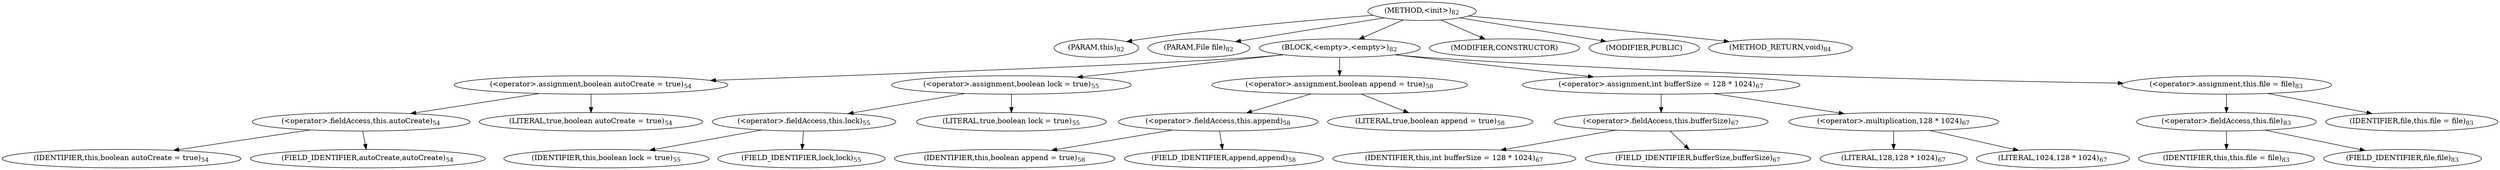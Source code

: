 digraph "&lt;init&gt;" {  
"266" [label = <(METHOD,&lt;init&gt;)<SUB>82</SUB>> ]
"10" [label = <(PARAM,this)<SUB>82</SUB>> ]
"267" [label = <(PARAM,File file)<SUB>82</SUB>> ]
"268" [label = <(BLOCK,&lt;empty&gt;,&lt;empty&gt;)<SUB>82</SUB>> ]
"269" [label = <(&lt;operator&gt;.assignment,boolean autoCreate = true)<SUB>54</SUB>> ]
"270" [label = <(&lt;operator&gt;.fieldAccess,this.autoCreate)<SUB>54</SUB>> ]
"271" [label = <(IDENTIFIER,this,boolean autoCreate = true)<SUB>54</SUB>> ]
"272" [label = <(FIELD_IDENTIFIER,autoCreate,autoCreate)<SUB>54</SUB>> ]
"273" [label = <(LITERAL,true,boolean autoCreate = true)<SUB>54</SUB>> ]
"274" [label = <(&lt;operator&gt;.assignment,boolean lock = true)<SUB>55</SUB>> ]
"275" [label = <(&lt;operator&gt;.fieldAccess,this.lock)<SUB>55</SUB>> ]
"276" [label = <(IDENTIFIER,this,boolean lock = true)<SUB>55</SUB>> ]
"277" [label = <(FIELD_IDENTIFIER,lock,lock)<SUB>55</SUB>> ]
"278" [label = <(LITERAL,true,boolean lock = true)<SUB>55</SUB>> ]
"279" [label = <(&lt;operator&gt;.assignment,boolean append = true)<SUB>58</SUB>> ]
"280" [label = <(&lt;operator&gt;.fieldAccess,this.append)<SUB>58</SUB>> ]
"281" [label = <(IDENTIFIER,this,boolean append = true)<SUB>58</SUB>> ]
"282" [label = <(FIELD_IDENTIFIER,append,append)<SUB>58</SUB>> ]
"283" [label = <(LITERAL,true,boolean append = true)<SUB>58</SUB>> ]
"284" [label = <(&lt;operator&gt;.assignment,int bufferSize = 128 * 1024)<SUB>67</SUB>> ]
"285" [label = <(&lt;operator&gt;.fieldAccess,this.bufferSize)<SUB>67</SUB>> ]
"286" [label = <(IDENTIFIER,this,int bufferSize = 128 * 1024)<SUB>67</SUB>> ]
"287" [label = <(FIELD_IDENTIFIER,bufferSize,bufferSize)<SUB>67</SUB>> ]
"288" [label = <(&lt;operator&gt;.multiplication,128 * 1024)<SUB>67</SUB>> ]
"289" [label = <(LITERAL,128,128 * 1024)<SUB>67</SUB>> ]
"290" [label = <(LITERAL,1024,128 * 1024)<SUB>67</SUB>> ]
"291" [label = <(&lt;operator&gt;.assignment,this.file = file)<SUB>83</SUB>> ]
"292" [label = <(&lt;operator&gt;.fieldAccess,this.file)<SUB>83</SUB>> ]
"9" [label = <(IDENTIFIER,this,this.file = file)<SUB>83</SUB>> ]
"293" [label = <(FIELD_IDENTIFIER,file,file)<SUB>83</SUB>> ]
"294" [label = <(IDENTIFIER,file,this.file = file)<SUB>83</SUB>> ]
"295" [label = <(MODIFIER,CONSTRUCTOR)> ]
"296" [label = <(MODIFIER,PUBLIC)> ]
"297" [label = <(METHOD_RETURN,void)<SUB>84</SUB>> ]
  "266" -> "10" 
  "266" -> "267" 
  "266" -> "268" 
  "266" -> "295" 
  "266" -> "296" 
  "266" -> "297" 
  "268" -> "269" 
  "268" -> "274" 
  "268" -> "279" 
  "268" -> "284" 
  "268" -> "291" 
  "269" -> "270" 
  "269" -> "273" 
  "270" -> "271" 
  "270" -> "272" 
  "274" -> "275" 
  "274" -> "278" 
  "275" -> "276" 
  "275" -> "277" 
  "279" -> "280" 
  "279" -> "283" 
  "280" -> "281" 
  "280" -> "282" 
  "284" -> "285" 
  "284" -> "288" 
  "285" -> "286" 
  "285" -> "287" 
  "288" -> "289" 
  "288" -> "290" 
  "291" -> "292" 
  "291" -> "294" 
  "292" -> "9" 
  "292" -> "293" 
}
